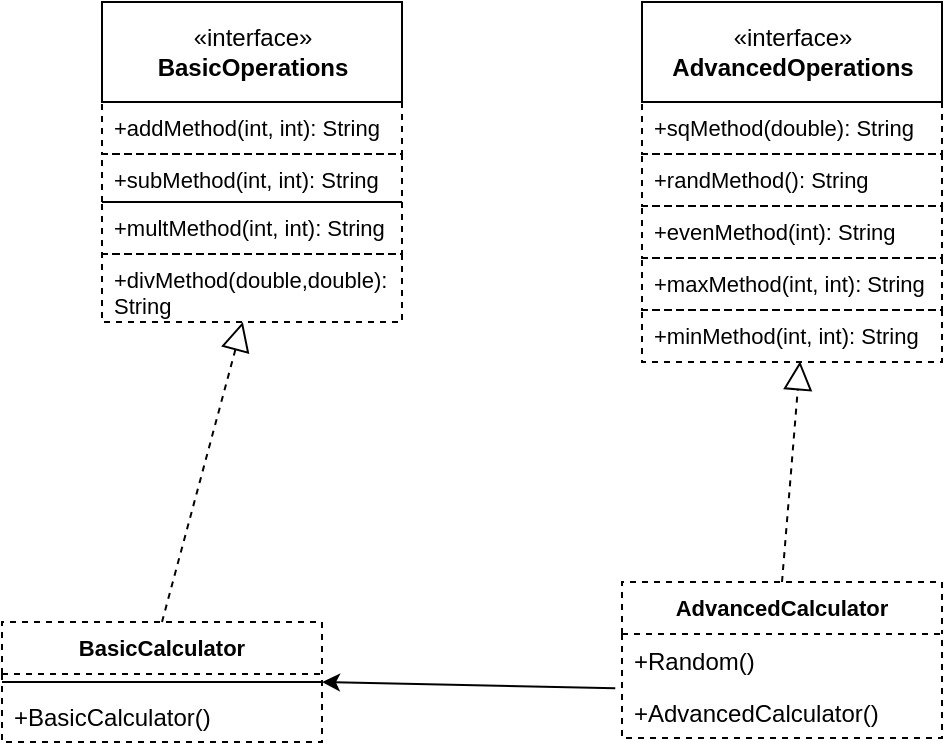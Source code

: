 <mxfile version="14.5.3" type="device"><diagram id="s_2o_uYx5aQcUS0LOwk6" name="Page-1"><mxGraphModel dx="541" dy="818" grid="1" gridSize="10" guides="1" tooltips="1" connect="1" arrows="1" fold="1" page="1" pageScale="1" pageWidth="827" pageHeight="1169" math="0" shadow="0"><root><mxCell id="0"/><mxCell id="1" parent="0"/><mxCell id="D_AZVeuQQJUdgP3axEwx-20" value="" style="group" vertex="1" connectable="0" parent="1"><mxGeometry x="360" y="140" width="150" height="180" as="geometry"/></mxCell><mxCell id="D_AZVeuQQJUdgP3axEwx-13" value="+randMethod(): String" style="text;fillColor=none;align=left;verticalAlign=top;spacingLeft=4;spacingRight=4;overflow=hidden;rotatable=0;points=[[0,0.5],[1,0.5]];portConstraint=eastwest;dashed=1;fontSize=11;strokeColor=#000000;" vertex="1" parent="D_AZVeuQQJUdgP3axEwx-20"><mxGeometry y="76" width="150" height="26" as="geometry"/></mxCell><mxCell id="D_AZVeuQQJUdgP3axEwx-19" value="" style="group" vertex="1" connectable="0" parent="D_AZVeuQQJUdgP3axEwx-20"><mxGeometry width="150" height="180" as="geometry"/></mxCell><mxCell id="D_AZVeuQQJUdgP3axEwx-12" value="+sqMethod(double): String" style="text;fillColor=none;align=left;verticalAlign=top;spacingLeft=4;spacingRight=4;overflow=hidden;rotatable=0;points=[[0,0.5],[1,0.5]];portConstraint=eastwest;dashed=1;fontSize=11;strokeColor=#000000;" vertex="1" parent="D_AZVeuQQJUdgP3axEwx-19"><mxGeometry y="50" width="150" height="26" as="geometry"/></mxCell><mxCell id="D_AZVeuQQJUdgP3axEwx-14" value="+evenMethod(int): String" style="text;fillColor=none;align=left;verticalAlign=top;spacingLeft=4;spacingRight=4;overflow=hidden;rotatable=0;points=[[0,0.5],[1,0.5]];portConstraint=eastwest;dashed=1;fontSize=11;strokeColor=#000000;" vertex="1" parent="D_AZVeuQQJUdgP3axEwx-19"><mxGeometry y="102" width="150" height="26" as="geometry"/></mxCell><mxCell id="D_AZVeuQQJUdgP3axEwx-15" value="+maxMethod(int, int): String" style="text;fillColor=none;align=left;verticalAlign=top;spacingLeft=4;spacingRight=4;overflow=hidden;rotatable=0;points=[[0,0.5],[1,0.5]];portConstraint=eastwest;dashed=1;fontSize=11;strokeColor=#000000;" vertex="1" parent="D_AZVeuQQJUdgP3axEwx-19"><mxGeometry y="128" width="150" height="26" as="geometry"/></mxCell><mxCell id="D_AZVeuQQJUdgP3axEwx-17" value="" style="group" vertex="1" connectable="0" parent="D_AZVeuQQJUdgP3axEwx-19"><mxGeometry width="150" height="180" as="geometry"/></mxCell><mxCell id="D_AZVeuQQJUdgP3axEwx-11" value="«interface»&lt;br&gt;&lt;b&gt;AdvancedOperations&lt;/b&gt;" style="html=1;" vertex="1" parent="D_AZVeuQQJUdgP3axEwx-17"><mxGeometry width="150" height="50" as="geometry"/></mxCell><mxCell id="D_AZVeuQQJUdgP3axEwx-16" value="+minMethod(int, int): String" style="text;fillColor=none;align=left;verticalAlign=top;spacingLeft=4;spacingRight=4;overflow=hidden;rotatable=0;points=[[0,0.5],[1,0.5]];portConstraint=eastwest;dashed=1;fontSize=11;strokeColor=#000000;" vertex="1" parent="D_AZVeuQQJUdgP3axEwx-17"><mxGeometry y="154" width="150" height="26" as="geometry"/></mxCell><mxCell id="D_AZVeuQQJUdgP3axEwx-22" value="" style="group" vertex="1" connectable="0" parent="1"><mxGeometry x="90" y="140" width="150" height="160" as="geometry"/></mxCell><mxCell id="D_AZVeuQQJUdgP3axEwx-18" value="" style="group" vertex="1" connectable="0" parent="D_AZVeuQQJUdgP3axEwx-22"><mxGeometry width="150" height="160" as="geometry"/></mxCell><mxCell id="D_AZVeuQQJUdgP3axEwx-5" value="«interface»&lt;br&gt;&lt;b&gt;BasicOperations&lt;/b&gt;" style="html=1;" vertex="1" parent="D_AZVeuQQJUdgP3axEwx-18"><mxGeometry width="150" height="50" as="geometry"/></mxCell><mxCell id="D_AZVeuQQJUdgP3axEwx-10" value="+divMethod(double,double): String" style="text;fillColor=none;align=left;verticalAlign=top;spacingLeft=4;spacingRight=4;overflow=hidden;rotatable=0;points=[[0,0.5],[1,0.5]];portConstraint=eastwest;fontSize=11;strokeColor=#000000;dashed=1;whiteSpace=wrap;" vertex="1" parent="D_AZVeuQQJUdgP3axEwx-18"><mxGeometry y="126" width="150" height="34" as="geometry"/></mxCell><mxCell id="D_AZVeuQQJUdgP3axEwx-21" value="" style="group" vertex="1" connectable="0" parent="D_AZVeuQQJUdgP3axEwx-22"><mxGeometry y="50" width="150" height="76" as="geometry"/></mxCell><mxCell id="D_AZVeuQQJUdgP3axEwx-7" value="+addMethod(int, int): String" style="text;fillColor=none;align=left;verticalAlign=top;spacingLeft=4;spacingRight=4;overflow=hidden;rotatable=0;points=[[0,0.5],[1,0.5]];portConstraint=eastwest;fontSize=11;strokeColor=#000000;dashed=1;" vertex="1" parent="D_AZVeuQQJUdgP3axEwx-21"><mxGeometry width="150" height="26" as="geometry"/></mxCell><mxCell id="D_AZVeuQQJUdgP3axEwx-8" value="+subMethod(int, int): String" style="text;fillColor=none;align=left;verticalAlign=top;spacingLeft=4;spacingRight=4;overflow=hidden;rotatable=0;points=[[0,0.5],[1,0.5]];portConstraint=eastwest;fontSize=11;strokeColor=#000000;dashed=1;" vertex="1" parent="D_AZVeuQQJUdgP3axEwx-21"><mxGeometry y="26" width="150" height="24" as="geometry"/></mxCell><mxCell id="D_AZVeuQQJUdgP3axEwx-9" value="+multMethod(int, int): String" style="text;fillColor=none;align=left;verticalAlign=top;spacingLeft=4;spacingRight=4;overflow=hidden;rotatable=0;points=[[0,0.5],[1,0.5]];portConstraint=eastwest;fontSize=11;strokeColor=#000000;dashed=1;" vertex="1" parent="D_AZVeuQQJUdgP3axEwx-21"><mxGeometry y="50" width="150" height="26" as="geometry"/></mxCell><mxCell id="D_AZVeuQQJUdgP3axEwx-23" value="BasicCalculator" style="swimlane;fontStyle=1;align=center;verticalAlign=top;childLayout=stackLayout;horizontal=1;startSize=26;horizontalStack=0;resizeParent=1;resizeParentMax=0;resizeLast=0;collapsible=1;marginBottom=0;dashed=1;strokeColor=#000000;fontSize=11;" vertex="1" parent="1"><mxGeometry x="40" y="450" width="160" height="60" as="geometry"/></mxCell><mxCell id="D_AZVeuQQJUdgP3axEwx-25" value="" style="line;strokeWidth=1;fillColor=none;align=left;verticalAlign=middle;spacingTop=-1;spacingLeft=3;spacingRight=3;rotatable=0;labelPosition=right;points=[];portConstraint=eastwest;" vertex="1" parent="D_AZVeuQQJUdgP3axEwx-23"><mxGeometry y="26" width="160" height="8" as="geometry"/></mxCell><mxCell id="D_AZVeuQQJUdgP3axEwx-26" value="+BasicCalculator()" style="text;strokeColor=none;fillColor=none;align=left;verticalAlign=top;spacingLeft=4;spacingRight=4;overflow=hidden;rotatable=0;points=[[0,0.5],[1,0.5]];portConstraint=eastwest;" vertex="1" parent="D_AZVeuQQJUdgP3axEwx-23"><mxGeometry y="34" width="160" height="26" as="geometry"/></mxCell><mxCell id="D_AZVeuQQJUdgP3axEwx-27" value="AdvancedCalculator" style="swimlane;fontStyle=1;align=center;verticalAlign=top;childLayout=stackLayout;horizontal=1;startSize=26;horizontalStack=0;resizeParent=1;resizeParentMax=0;resizeLast=0;collapsible=1;marginBottom=0;dashed=1;strokeColor=#000000;fontSize=11;" vertex="1" parent="1"><mxGeometry x="350" y="430" width="160" height="78" as="geometry"/></mxCell><mxCell id="D_AZVeuQQJUdgP3axEwx-28" value="+Random()" style="text;strokeColor=none;fillColor=none;align=left;verticalAlign=top;spacingLeft=4;spacingRight=4;overflow=hidden;rotatable=0;points=[[0,0.5],[1,0.5]];portConstraint=eastwest;" vertex="1" parent="D_AZVeuQQJUdgP3axEwx-27"><mxGeometry y="26" width="160" height="26" as="geometry"/></mxCell><mxCell id="D_AZVeuQQJUdgP3axEwx-30" value="+AdvancedCalculator()" style="text;strokeColor=none;fillColor=none;align=left;verticalAlign=top;spacingLeft=4;spacingRight=4;overflow=hidden;rotatable=0;points=[[0,0.5],[1,0.5]];portConstraint=eastwest;" vertex="1" parent="D_AZVeuQQJUdgP3axEwx-27"><mxGeometry y="52" width="160" height="26" as="geometry"/></mxCell><mxCell id="D_AZVeuQQJUdgP3axEwx-31" value="" style="endArrow=block;dashed=1;endFill=0;endSize=12;html=1;fontSize=11;exitX=0.5;exitY=0;exitDx=0;exitDy=0;" edge="1" parent="1" source="D_AZVeuQQJUdgP3axEwx-23" target="D_AZVeuQQJUdgP3axEwx-10"><mxGeometry width="160" relative="1" as="geometry"><mxPoint x="200" y="390" as="sourcePoint"/><mxPoint x="360" y="390" as="targetPoint"/></mxGeometry></mxCell><mxCell id="D_AZVeuQQJUdgP3axEwx-32" value="" style="endArrow=block;dashed=1;endFill=0;endSize=12;html=1;fontSize=11;exitX=0.5;exitY=0;exitDx=0;exitDy=0;entryX=0.527;entryY=0.986;entryDx=0;entryDy=0;entryPerimeter=0;" edge="1" parent="1" source="D_AZVeuQQJUdgP3axEwx-27" target="D_AZVeuQQJUdgP3axEwx-16"><mxGeometry width="160" relative="1" as="geometry"><mxPoint x="200" y="390" as="sourcePoint"/><mxPoint x="360" y="390" as="targetPoint"/></mxGeometry></mxCell><mxCell id="D_AZVeuQQJUdgP3axEwx-33" value="" style="endArrow=classic;html=1;fontSize=11;exitX=-0.021;exitY=1.045;exitDx=0;exitDy=0;exitPerimeter=0;entryX=1;entryY=0.5;entryDx=0;entryDy=0;" edge="1" parent="1" source="D_AZVeuQQJUdgP3axEwx-28" target="D_AZVeuQQJUdgP3axEwx-23"><mxGeometry width="50" height="50" relative="1" as="geometry"><mxPoint x="260" y="420" as="sourcePoint"/><mxPoint x="310" y="370" as="targetPoint"/></mxGeometry></mxCell></root></mxGraphModel></diagram></mxfile>